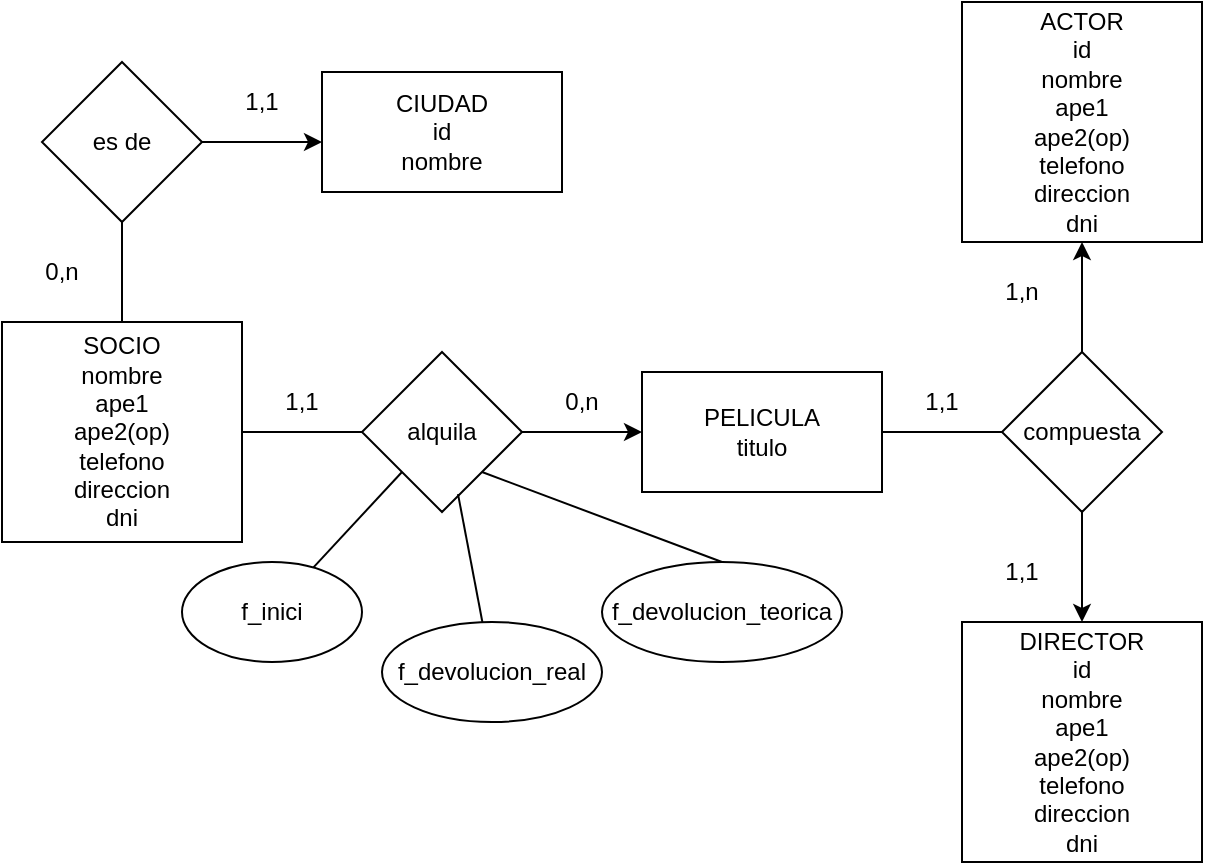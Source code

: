 <mxfile version="20.8.16" type="device"><diagram id="R2lEEEUBdFMjLlhIrx00" name="Page-1"><mxGraphModel dx="1674" dy="884" grid="1" gridSize="10" guides="1" tooltips="1" connect="1" arrows="1" fold="1" page="1" pageScale="1" pageWidth="850" pageHeight="1100" math="0" shadow="0" extFonts="Permanent Marker^https://fonts.googleapis.com/css?family=Permanent+Marker"><root><mxCell id="0"/><mxCell id="1" parent="0"/><mxCell id="nt8Vl65I2gjTdNh2SPK8-3" value="" style="edgeStyle=orthogonalEdgeStyle;rounded=0;orthogonalLoop=1;jettySize=auto;html=1;startArrow=none;" edge="1" parent="1" source="nt8Vl65I2gjTdNh2SPK8-5" target="nt8Vl65I2gjTdNh2SPK8-2"><mxGeometry relative="1" as="geometry"><Array as="points"><mxPoint x="185" y="130"/></Array></mxGeometry></mxCell><mxCell id="nt8Vl65I2gjTdNh2SPK8-9" value="" style="edgeStyle=orthogonalEdgeStyle;rounded=0;orthogonalLoop=1;jettySize=auto;html=1;startArrow=none;" edge="1" parent="1" source="nt8Vl65I2gjTdNh2SPK8-11" target="nt8Vl65I2gjTdNh2SPK8-8"><mxGeometry relative="1" as="geometry"/></mxCell><mxCell id="nt8Vl65I2gjTdNh2SPK8-1" value="SOCIO&lt;br&gt;nombre&lt;br&gt;ape1&lt;br&gt;ape2(op)&lt;br&gt;telefono&lt;br&gt;direccion&lt;br&gt;dni" style="rounded=0;whiteSpace=wrap;html=1;" vertex="1" parent="1"><mxGeometry x="125" y="220" width="120" height="110" as="geometry"/></mxCell><mxCell id="nt8Vl65I2gjTdNh2SPK8-2" value="CIUDAD&lt;br&gt;id&lt;br&gt;nombre" style="whiteSpace=wrap;html=1;rounded=0;" vertex="1" parent="1"><mxGeometry x="285" y="95" width="120" height="60" as="geometry"/></mxCell><mxCell id="nt8Vl65I2gjTdNh2SPK8-4" value="" style="edgeStyle=orthogonalEdgeStyle;rounded=0;orthogonalLoop=1;jettySize=auto;html=1;endArrow=none;" edge="1" parent="1" source="nt8Vl65I2gjTdNh2SPK8-1" target="nt8Vl65I2gjTdNh2SPK8-5"><mxGeometry relative="1" as="geometry"><mxPoint x="185" y="260" as="sourcePoint"/><mxPoint x="305" y="130" as="targetPoint"/><Array as="points"/></mxGeometry></mxCell><mxCell id="nt8Vl65I2gjTdNh2SPK8-5" value="es de" style="rhombus;whiteSpace=wrap;html=1;" vertex="1" parent="1"><mxGeometry x="145" y="90" width="80" height="80" as="geometry"/></mxCell><mxCell id="nt8Vl65I2gjTdNh2SPK8-6" value="0,n" style="text;html=1;strokeColor=none;fillColor=none;align=center;verticalAlign=middle;whiteSpace=wrap;rounded=0;" vertex="1" parent="1"><mxGeometry x="125" y="180" width="60" height="30" as="geometry"/></mxCell><mxCell id="nt8Vl65I2gjTdNh2SPK8-7" value="1,1" style="text;html=1;strokeColor=none;fillColor=none;align=center;verticalAlign=middle;whiteSpace=wrap;rounded=0;" vertex="1" parent="1"><mxGeometry x="225" y="95" width="60" height="30" as="geometry"/></mxCell><mxCell id="nt8Vl65I2gjTdNh2SPK8-16" value="" style="edgeStyle=orthogonalEdgeStyle;rounded=0;orthogonalLoop=1;jettySize=auto;html=1;startArrow=none;" edge="1" parent="1" source="nt8Vl65I2gjTdNh2SPK8-20" target="nt8Vl65I2gjTdNh2SPK8-15"><mxGeometry relative="1" as="geometry"/></mxCell><mxCell id="nt8Vl65I2gjTdNh2SPK8-17" style="edgeStyle=orthogonalEdgeStyle;rounded=0;orthogonalLoop=1;jettySize=auto;html=1;startArrow=none;" edge="1" parent="1" source="nt8Vl65I2gjTdNh2SPK8-20" target="nt8Vl65I2gjTdNh2SPK8-18"><mxGeometry relative="1" as="geometry"><mxPoint x="715" y="370" as="targetPoint"/></mxGeometry></mxCell><mxCell id="nt8Vl65I2gjTdNh2SPK8-8" value="PELICULA&lt;br&gt;titulo" style="whiteSpace=wrap;html=1;rounded=0;" vertex="1" parent="1"><mxGeometry x="445" y="245" width="120" height="60" as="geometry"/></mxCell><mxCell id="nt8Vl65I2gjTdNh2SPK8-10" value="" style="edgeStyle=orthogonalEdgeStyle;rounded=0;orthogonalLoop=1;jettySize=auto;html=1;endArrow=none;" edge="1" parent="1" source="nt8Vl65I2gjTdNh2SPK8-1" target="nt8Vl65I2gjTdNh2SPK8-11"><mxGeometry relative="1" as="geometry"><mxPoint x="245" y="275" as="sourcePoint"/><mxPoint x="505" y="275" as="targetPoint"/></mxGeometry></mxCell><mxCell id="nt8Vl65I2gjTdNh2SPK8-11" value="alquila" style="rhombus;whiteSpace=wrap;html=1;" vertex="1" parent="1"><mxGeometry x="305" y="235" width="80" height="80" as="geometry"/></mxCell><mxCell id="nt8Vl65I2gjTdNh2SPK8-12" value="0,n" style="text;html=1;strokeColor=none;fillColor=none;align=center;verticalAlign=middle;whiteSpace=wrap;rounded=0;" vertex="1" parent="1"><mxGeometry x="385" y="245" width="60" height="30" as="geometry"/></mxCell><mxCell id="nt8Vl65I2gjTdNh2SPK8-13" value="1,1" style="text;html=1;strokeColor=none;fillColor=none;align=center;verticalAlign=middle;whiteSpace=wrap;rounded=0;" vertex="1" parent="1"><mxGeometry x="245" y="245" width="60" height="30" as="geometry"/></mxCell><mxCell id="nt8Vl65I2gjTdNh2SPK8-15" value="ACTOR&lt;br&gt;id&lt;br&gt;nombre&lt;br&gt;ape1&lt;br&gt;ape2(op)&lt;br&gt;telefono&lt;br&gt;direccion&lt;br&gt;dni" style="whiteSpace=wrap;html=1;rounded=0;" vertex="1" parent="1"><mxGeometry x="605" y="60" width="120" height="120" as="geometry"/></mxCell><mxCell id="nt8Vl65I2gjTdNh2SPK8-18" value="DIRECTOR&lt;br&gt;id&lt;br&gt;nombre&lt;br style=&quot;border-color: var(--border-color);&quot;&gt;ape1&lt;br style=&quot;border-color: var(--border-color);&quot;&gt;ape2(op)&lt;br style=&quot;border-color: var(--border-color);&quot;&gt;telefono&lt;br style=&quot;border-color: var(--border-color);&quot;&gt;direccion&lt;br style=&quot;border-color: var(--border-color);&quot;&gt;dni" style="rounded=0;whiteSpace=wrap;html=1;" vertex="1" parent="1"><mxGeometry x="605" y="370" width="120" height="120" as="geometry"/></mxCell><mxCell id="nt8Vl65I2gjTdNh2SPK8-19" value="" style="edgeStyle=orthogonalEdgeStyle;rounded=0;orthogonalLoop=1;jettySize=auto;html=1;endArrow=none;" edge="1" parent="1" source="nt8Vl65I2gjTdNh2SPK8-8" target="nt8Vl65I2gjTdNh2SPK8-20"><mxGeometry relative="1" as="geometry"><mxPoint x="715" y="370" as="targetPoint"/><mxPoint x="565" y="275" as="sourcePoint"/></mxGeometry></mxCell><mxCell id="nt8Vl65I2gjTdNh2SPK8-21" value="1,1" style="text;html=1;strokeColor=none;fillColor=none;align=center;verticalAlign=middle;whiteSpace=wrap;rounded=0;" vertex="1" parent="1"><mxGeometry x="605" y="330" width="60" height="30" as="geometry"/></mxCell><mxCell id="nt8Vl65I2gjTdNh2SPK8-22" value="1,1" style="text;html=1;strokeColor=none;fillColor=none;align=center;verticalAlign=middle;whiteSpace=wrap;rounded=0;" vertex="1" parent="1"><mxGeometry x="565" y="245" width="60" height="30" as="geometry"/></mxCell><mxCell id="nt8Vl65I2gjTdNh2SPK8-23" value="1,n" style="text;html=1;strokeColor=none;fillColor=none;align=center;verticalAlign=middle;whiteSpace=wrap;rounded=0;" vertex="1" parent="1"><mxGeometry x="605" y="190" width="60" height="30" as="geometry"/></mxCell><mxCell id="nt8Vl65I2gjTdNh2SPK8-25" value="" style="edgeStyle=orthogonalEdgeStyle;rounded=0;orthogonalLoop=1;jettySize=auto;html=1;endArrow=none;" edge="1" parent="1" source="nt8Vl65I2gjTdNh2SPK8-8" target="nt8Vl65I2gjTdNh2SPK8-20"><mxGeometry relative="1" as="geometry"><mxPoint x="565" y="275" as="sourcePoint"/><mxPoint x="715" y="170" as="targetPoint"/></mxGeometry></mxCell><mxCell id="nt8Vl65I2gjTdNh2SPK8-20" value="compuesta" style="rhombus;whiteSpace=wrap;html=1;" vertex="1" parent="1"><mxGeometry x="625" y="235" width="80" height="80" as="geometry"/></mxCell><mxCell id="nt8Vl65I2gjTdNh2SPK8-26" value="" style="endArrow=none;html=1;rounded=0;entryX=1;entryY=1;entryDx=0;entryDy=0;exitX=0.5;exitY=0;exitDx=0;exitDy=0;" edge="1" parent="1" source="nt8Vl65I2gjTdNh2SPK8-29" target="nt8Vl65I2gjTdNh2SPK8-11"><mxGeometry width="50" height="50" relative="1" as="geometry"><mxPoint x="415" y="350" as="sourcePoint"/><mxPoint x="425" y="310" as="targetPoint"/></mxGeometry></mxCell><mxCell id="nt8Vl65I2gjTdNh2SPK8-27" value="" style="endArrow=none;html=1;rounded=0;entryX=0;entryY=1;entryDx=0;entryDy=0;" edge="1" parent="1" source="nt8Vl65I2gjTdNh2SPK8-28" target="nt8Vl65I2gjTdNh2SPK8-11"><mxGeometry width="50" height="50" relative="1" as="geometry"><mxPoint x="275" y="350" as="sourcePoint"/><mxPoint x="425" y="310" as="targetPoint"/></mxGeometry></mxCell><mxCell id="nt8Vl65I2gjTdNh2SPK8-28" value="f_inici" style="ellipse;whiteSpace=wrap;html=1;" vertex="1" parent="1"><mxGeometry x="215" y="340" width="90" height="50" as="geometry"/></mxCell><mxCell id="nt8Vl65I2gjTdNh2SPK8-29" value="f_devolucion_teorica" style="ellipse;whiteSpace=wrap;html=1;" vertex="1" parent="1"><mxGeometry x="425" y="340" width="120" height="50" as="geometry"/></mxCell><mxCell id="nt8Vl65I2gjTdNh2SPK8-30" value="" style="endArrow=none;html=1;rounded=0;entryX=0.6;entryY=0.888;entryDx=0;entryDy=0;entryPerimeter=0;" edge="1" parent="1" source="nt8Vl65I2gjTdNh2SPK8-31" target="nt8Vl65I2gjTdNh2SPK8-11"><mxGeometry width="50" height="50" relative="1" as="geometry"><mxPoint x="375" y="390" as="sourcePoint"/><mxPoint x="385" y="340" as="targetPoint"/></mxGeometry></mxCell><mxCell id="nt8Vl65I2gjTdNh2SPK8-31" value="f_devolucion_real" style="ellipse;whiteSpace=wrap;html=1;" vertex="1" parent="1"><mxGeometry x="315" y="370" width="110" height="50" as="geometry"/></mxCell></root></mxGraphModel></diagram></mxfile>